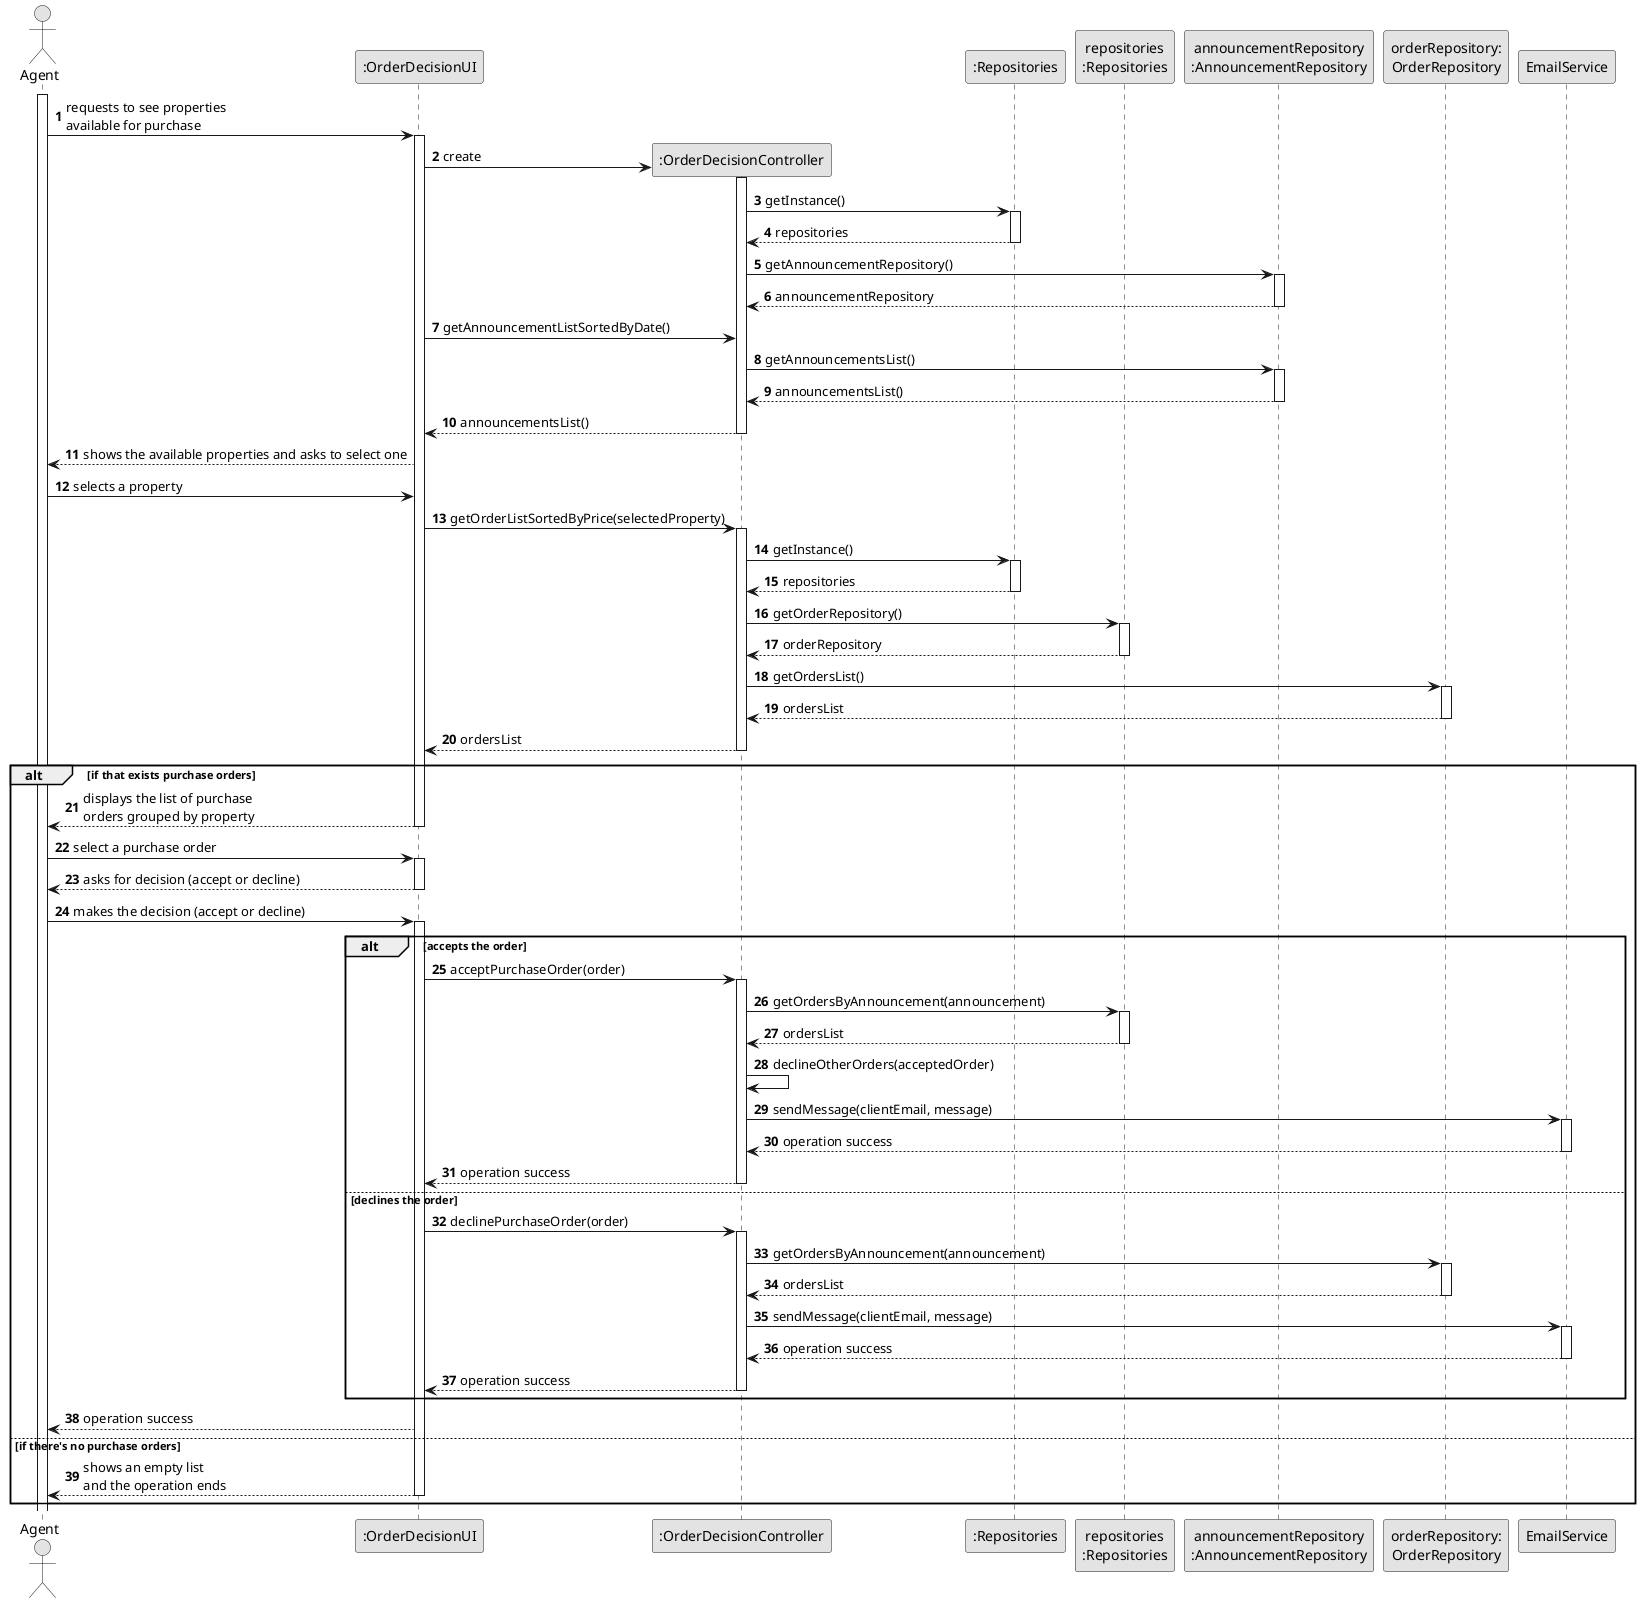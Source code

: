 @startuml
skinparam monochrome true
skinparam packageStyle rectangle
skinparam shadowing false

autonumber

'hide footbox
actor "Agent" as ADM
participant ":OrderDecisionUI" as UI
participant ":OrderDecisionController" as CTRL
participant ":Repositories" as RepositorySingleton
participant "repositories\n:Repositories" as PLAT
participant "announcementRepository\n:AnnouncementRepository" as A
participant "orderRepository:\nOrderRepository" as OrderRepository

activate ADM

    ADM -> UI : requests to see properties \navailable for purchase
    activate UI

    UI -> CTRL** : create

activate CTRL

        CTRL -> RepositorySingleton : getInstance()
        activate RepositorySingleton

        RepositorySingleton --> CTRL: repositories
        deactivate RepositorySingleton

        CTRL -> A : getAnnouncementRepository()
        activate A

        A--> CTRL: announcementRepository
        deactivate A

    UI -> CTRL:  getAnnouncementListSortedByDate()

        CTRL -> A : getAnnouncementsList()
        activate A

        A --> CTRL : announcementsList()
        deactivate A

    CTRL --> UI : announcementsList()
    deactivate CTRL

    UI --> ADM : shows the available properties and asks to select one

    ADM -> UI : selects a property

    UI -> CTRL : getOrderListSortedByPrice(selectedProperty)

    activate CTRL

        CTRL -> RepositorySingleton : getInstance()
        activate RepositorySingleton

        RepositorySingleton --> CTRL: repositories
        deactivate RepositorySingleton

        CTRL -> PLAT : getOrderRepository()
        activate PLAT

        PLAT --> CTRL: orderRepository
        deactivate PLAT


        CTRL -> OrderRepository : getOrdersList()
        activate OrderRepository

        OrderRepository --> CTRL : ordersList
        deactivate OrderRepository

    CTRL --> UI : ordersList
    deactivate CTRL

alt if that exists purchase orders

    UI --> ADM : displays the list of purchase \norders grouped by property
    deactivate UI
    ADM -> UI : select a purchase order
    activate UI

    UI --> ADM : asks for decision (accept or decline)
    deactivate UI
    ADM -> UI : makes the decision (accept or decline)
    activate UI

    alt accepts the order

    UI -> CTRL : acceptPurchaseOrder(order)

    activate CTRL

    CTRL -> PLAT : getOrdersByAnnouncement(announcement)

    activate PLAT

    PLAT --> CTRL : ordersList

    deactivate PLAT

    CTRL -> CTRL: declineOtherOrders(acceptedOrder)

    CTRL -> EmailService: sendMessage(clientEmail, message)

    activate EmailService

    EmailService --> CTRL : operation success
    deactivate EmailService

    CTRL --> UI : operation success

    deactivate CTRL

    else declines the order

    UI -> CTRL : declinePurchaseOrder(order)
    activate CTRL

    CTRL -> OrderRepository: getOrdersByAnnouncement(announcement)

    activate OrderRepository

    OrderRepository --> CTRL : ordersList

    deactivate OrderRepository

    CTRL -> EmailService: sendMessage(clientEmail, message)

    activate EmailService

    EmailService --> CTRL: operation success

    deactivate EmailService

    CTRL --> UI : operation success

    deactivate CTRL

    end

    UI --> ADM : operation success


else if there's no purchase orders


    UI --> ADM : shows an empty list \nand the operation ends

deactivate UI

end
@enduml